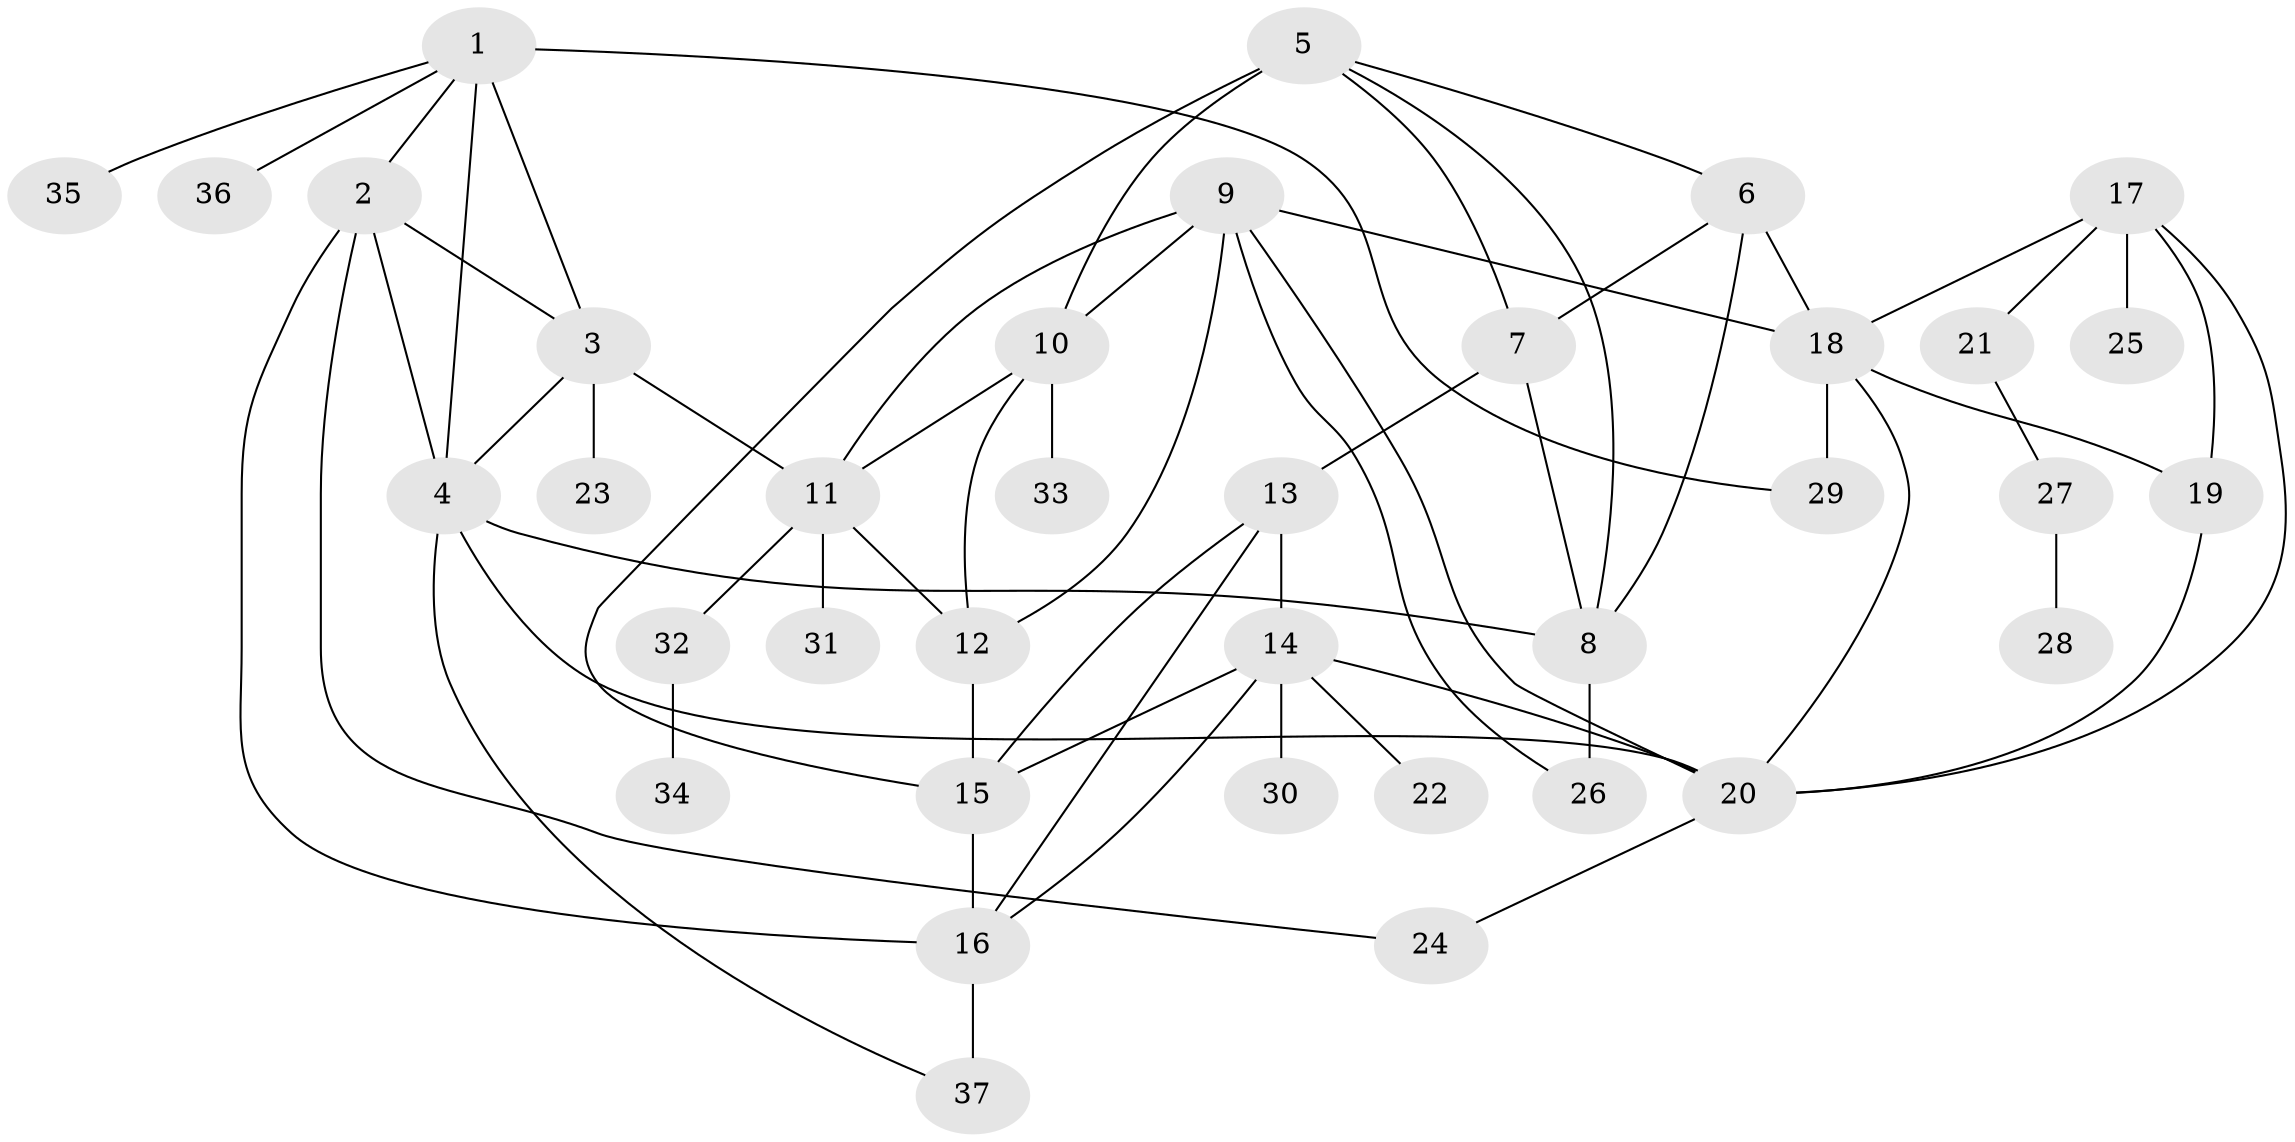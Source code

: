 // original degree distribution, {8: 0.03260869565217391, 6: 0.08695652173913043, 10: 0.021739130434782608, 5: 0.03260869565217391, 7: 0.021739130434782608, 9: 0.021739130434782608, 3: 0.043478260869565216, 2: 0.17391304347826086, 1: 0.5543478260869565, 4: 0.010869565217391304}
// Generated by graph-tools (version 1.1) at 2025/52/03/04/25 22:52:42]
// undirected, 37 vertices, 63 edges
graph export_dot {
  node [color=gray90,style=filled];
  1;
  2;
  3;
  4;
  5;
  6;
  7;
  8;
  9;
  10;
  11;
  12;
  13;
  14;
  15;
  16;
  17;
  18;
  19;
  20;
  21;
  22;
  23;
  24;
  25;
  26;
  27;
  28;
  29;
  30;
  31;
  32;
  33;
  34;
  35;
  36;
  37;
  1 -- 2 [weight=1.0];
  1 -- 3 [weight=1.0];
  1 -- 4 [weight=1.0];
  1 -- 29 [weight=2.0];
  1 -- 35 [weight=1.0];
  1 -- 36 [weight=1.0];
  2 -- 3 [weight=1.0];
  2 -- 4 [weight=1.0];
  2 -- 16 [weight=1.0];
  2 -- 24 [weight=1.0];
  3 -- 4 [weight=1.0];
  3 -- 11 [weight=1.0];
  3 -- 23 [weight=1.0];
  4 -- 8 [weight=1.0];
  4 -- 20 [weight=1.0];
  4 -- 37 [weight=1.0];
  5 -- 6 [weight=1.0];
  5 -- 7 [weight=1.0];
  5 -- 8 [weight=1.0];
  5 -- 10 [weight=2.0];
  5 -- 15 [weight=1.0];
  6 -- 7 [weight=1.0];
  6 -- 8 [weight=1.0];
  6 -- 18 [weight=1.0];
  7 -- 8 [weight=1.0];
  7 -- 13 [weight=1.0];
  8 -- 26 [weight=3.0];
  9 -- 10 [weight=1.0];
  9 -- 11 [weight=1.0];
  9 -- 12 [weight=1.0];
  9 -- 18 [weight=1.0];
  9 -- 20 [weight=1.0];
  9 -- 26 [weight=1.0];
  10 -- 11 [weight=1.0];
  10 -- 12 [weight=2.0];
  10 -- 33 [weight=1.0];
  11 -- 12 [weight=1.0];
  11 -- 31 [weight=1.0];
  11 -- 32 [weight=1.0];
  12 -- 15 [weight=1.0];
  13 -- 14 [weight=1.0];
  13 -- 15 [weight=1.0];
  13 -- 16 [weight=1.0];
  14 -- 15 [weight=1.0];
  14 -- 16 [weight=1.0];
  14 -- 20 [weight=1.0];
  14 -- 22 [weight=1.0];
  14 -- 30 [weight=4.0];
  15 -- 16 [weight=1.0];
  16 -- 37 [weight=3.0];
  17 -- 18 [weight=1.0];
  17 -- 19 [weight=1.0];
  17 -- 20 [weight=1.0];
  17 -- 21 [weight=1.0];
  17 -- 25 [weight=4.0];
  18 -- 19 [weight=1.0];
  18 -- 20 [weight=1.0];
  18 -- 29 [weight=1.0];
  19 -- 20 [weight=1.0];
  20 -- 24 [weight=1.0];
  21 -- 27 [weight=1.0];
  27 -- 28 [weight=1.0];
  32 -- 34 [weight=1.0];
}
